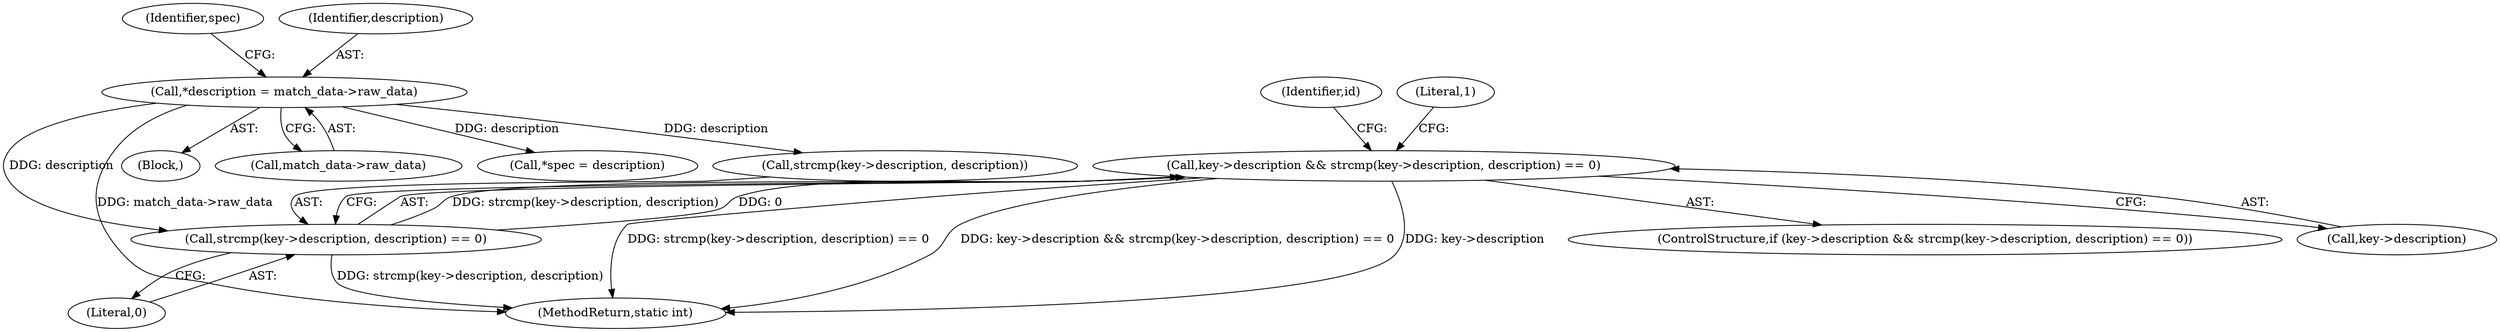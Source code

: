 digraph "0_linux_c06cfb08b88dfbe13be44a69ae2fdc3a7c902d81@API" {
"1000136" [label="(Call,key->description && strcmp(key->description, description) == 0)"];
"1000140" [label="(Call,strcmp(key->description, description) == 0)"];
"1000112" [label="(Call,*description = match_data->raw_data)"];
"1000150" [label="(Identifier,id)"];
"1000201" [label="(MethodReturn,static int)"];
"1000135" [label="(ControlStructure,if (key->description && strcmp(key->description, description) == 0))"];
"1000112" [label="(Call,*description = match_data->raw_data)"];
"1000105" [label="(Block,)"];
"1000114" [label="(Call,match_data->raw_data)"];
"1000148" [label="(Literal,1)"];
"1000146" [label="(Literal,0)"];
"1000118" [label="(Call,*spec = description)"];
"1000137" [label="(Call,key->description)"];
"1000140" [label="(Call,strcmp(key->description, description) == 0)"];
"1000119" [label="(Identifier,spec)"];
"1000113" [label="(Identifier,description)"];
"1000141" [label="(Call,strcmp(key->description, description))"];
"1000136" [label="(Call,key->description && strcmp(key->description, description) == 0)"];
"1000136" -> "1000135"  [label="AST: "];
"1000136" -> "1000137"  [label="CFG: "];
"1000136" -> "1000140"  [label="CFG: "];
"1000137" -> "1000136"  [label="AST: "];
"1000140" -> "1000136"  [label="AST: "];
"1000148" -> "1000136"  [label="CFG: "];
"1000150" -> "1000136"  [label="CFG: "];
"1000136" -> "1000201"  [label="DDG: strcmp(key->description, description) == 0"];
"1000136" -> "1000201"  [label="DDG: key->description && strcmp(key->description, description) == 0"];
"1000136" -> "1000201"  [label="DDG: key->description"];
"1000140" -> "1000136"  [label="DDG: strcmp(key->description, description)"];
"1000140" -> "1000136"  [label="DDG: 0"];
"1000140" -> "1000146"  [label="CFG: "];
"1000141" -> "1000140"  [label="AST: "];
"1000146" -> "1000140"  [label="AST: "];
"1000140" -> "1000201"  [label="DDG: strcmp(key->description, description)"];
"1000112" -> "1000140"  [label="DDG: description"];
"1000112" -> "1000105"  [label="AST: "];
"1000112" -> "1000114"  [label="CFG: "];
"1000113" -> "1000112"  [label="AST: "];
"1000114" -> "1000112"  [label="AST: "];
"1000119" -> "1000112"  [label="CFG: "];
"1000112" -> "1000201"  [label="DDG: match_data->raw_data"];
"1000112" -> "1000118"  [label="DDG: description"];
"1000112" -> "1000141"  [label="DDG: description"];
}
